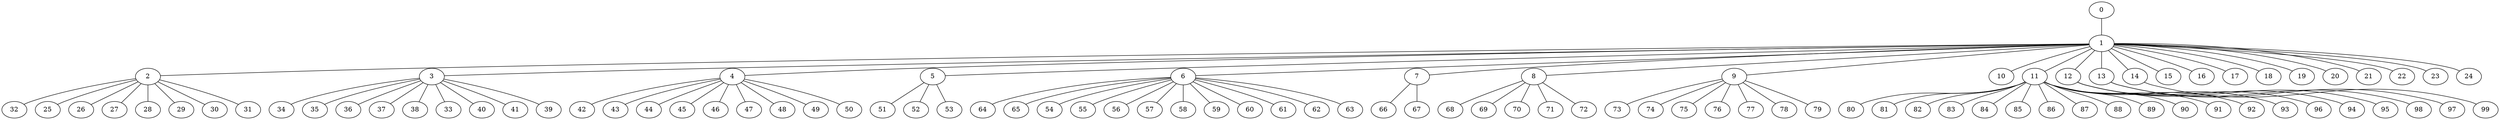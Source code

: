 
graph graphname {
    0 -- 1
1 -- 2
1 -- 3
1 -- 4
1 -- 5
1 -- 6
1 -- 7
1 -- 8
1 -- 9
1 -- 10
1 -- 11
1 -- 12
1 -- 13
1 -- 14
1 -- 15
1 -- 16
1 -- 17
1 -- 18
1 -- 19
1 -- 20
1 -- 21
1 -- 22
1 -- 23
1 -- 24
2 -- 32
2 -- 25
2 -- 26
2 -- 27
2 -- 28
2 -- 29
2 -- 30
2 -- 31
3 -- 34
3 -- 35
3 -- 36
3 -- 37
3 -- 38
3 -- 33
3 -- 40
3 -- 41
3 -- 39
4 -- 42
4 -- 43
4 -- 44
4 -- 45
4 -- 46
4 -- 47
4 -- 48
4 -- 49
4 -- 50
5 -- 51
5 -- 52
5 -- 53
6 -- 64
6 -- 65
6 -- 54
6 -- 55
6 -- 56
6 -- 57
6 -- 58
6 -- 59
6 -- 60
6 -- 61
6 -- 62
6 -- 63
7 -- 66
7 -- 67
8 -- 68
8 -- 69
8 -- 70
8 -- 71
8 -- 72
9 -- 73
9 -- 74
9 -- 75
9 -- 76
9 -- 77
9 -- 78
9 -- 79
11 -- 80
11 -- 81
11 -- 82
11 -- 83
11 -- 84
11 -- 85
11 -- 86
11 -- 87
11 -- 88
11 -- 89
11 -- 90
11 -- 91
11 -- 92
11 -- 93
12 -- 96
12 -- 94
12 -- 95
13 -- 98
13 -- 97
14 -- 99

}
